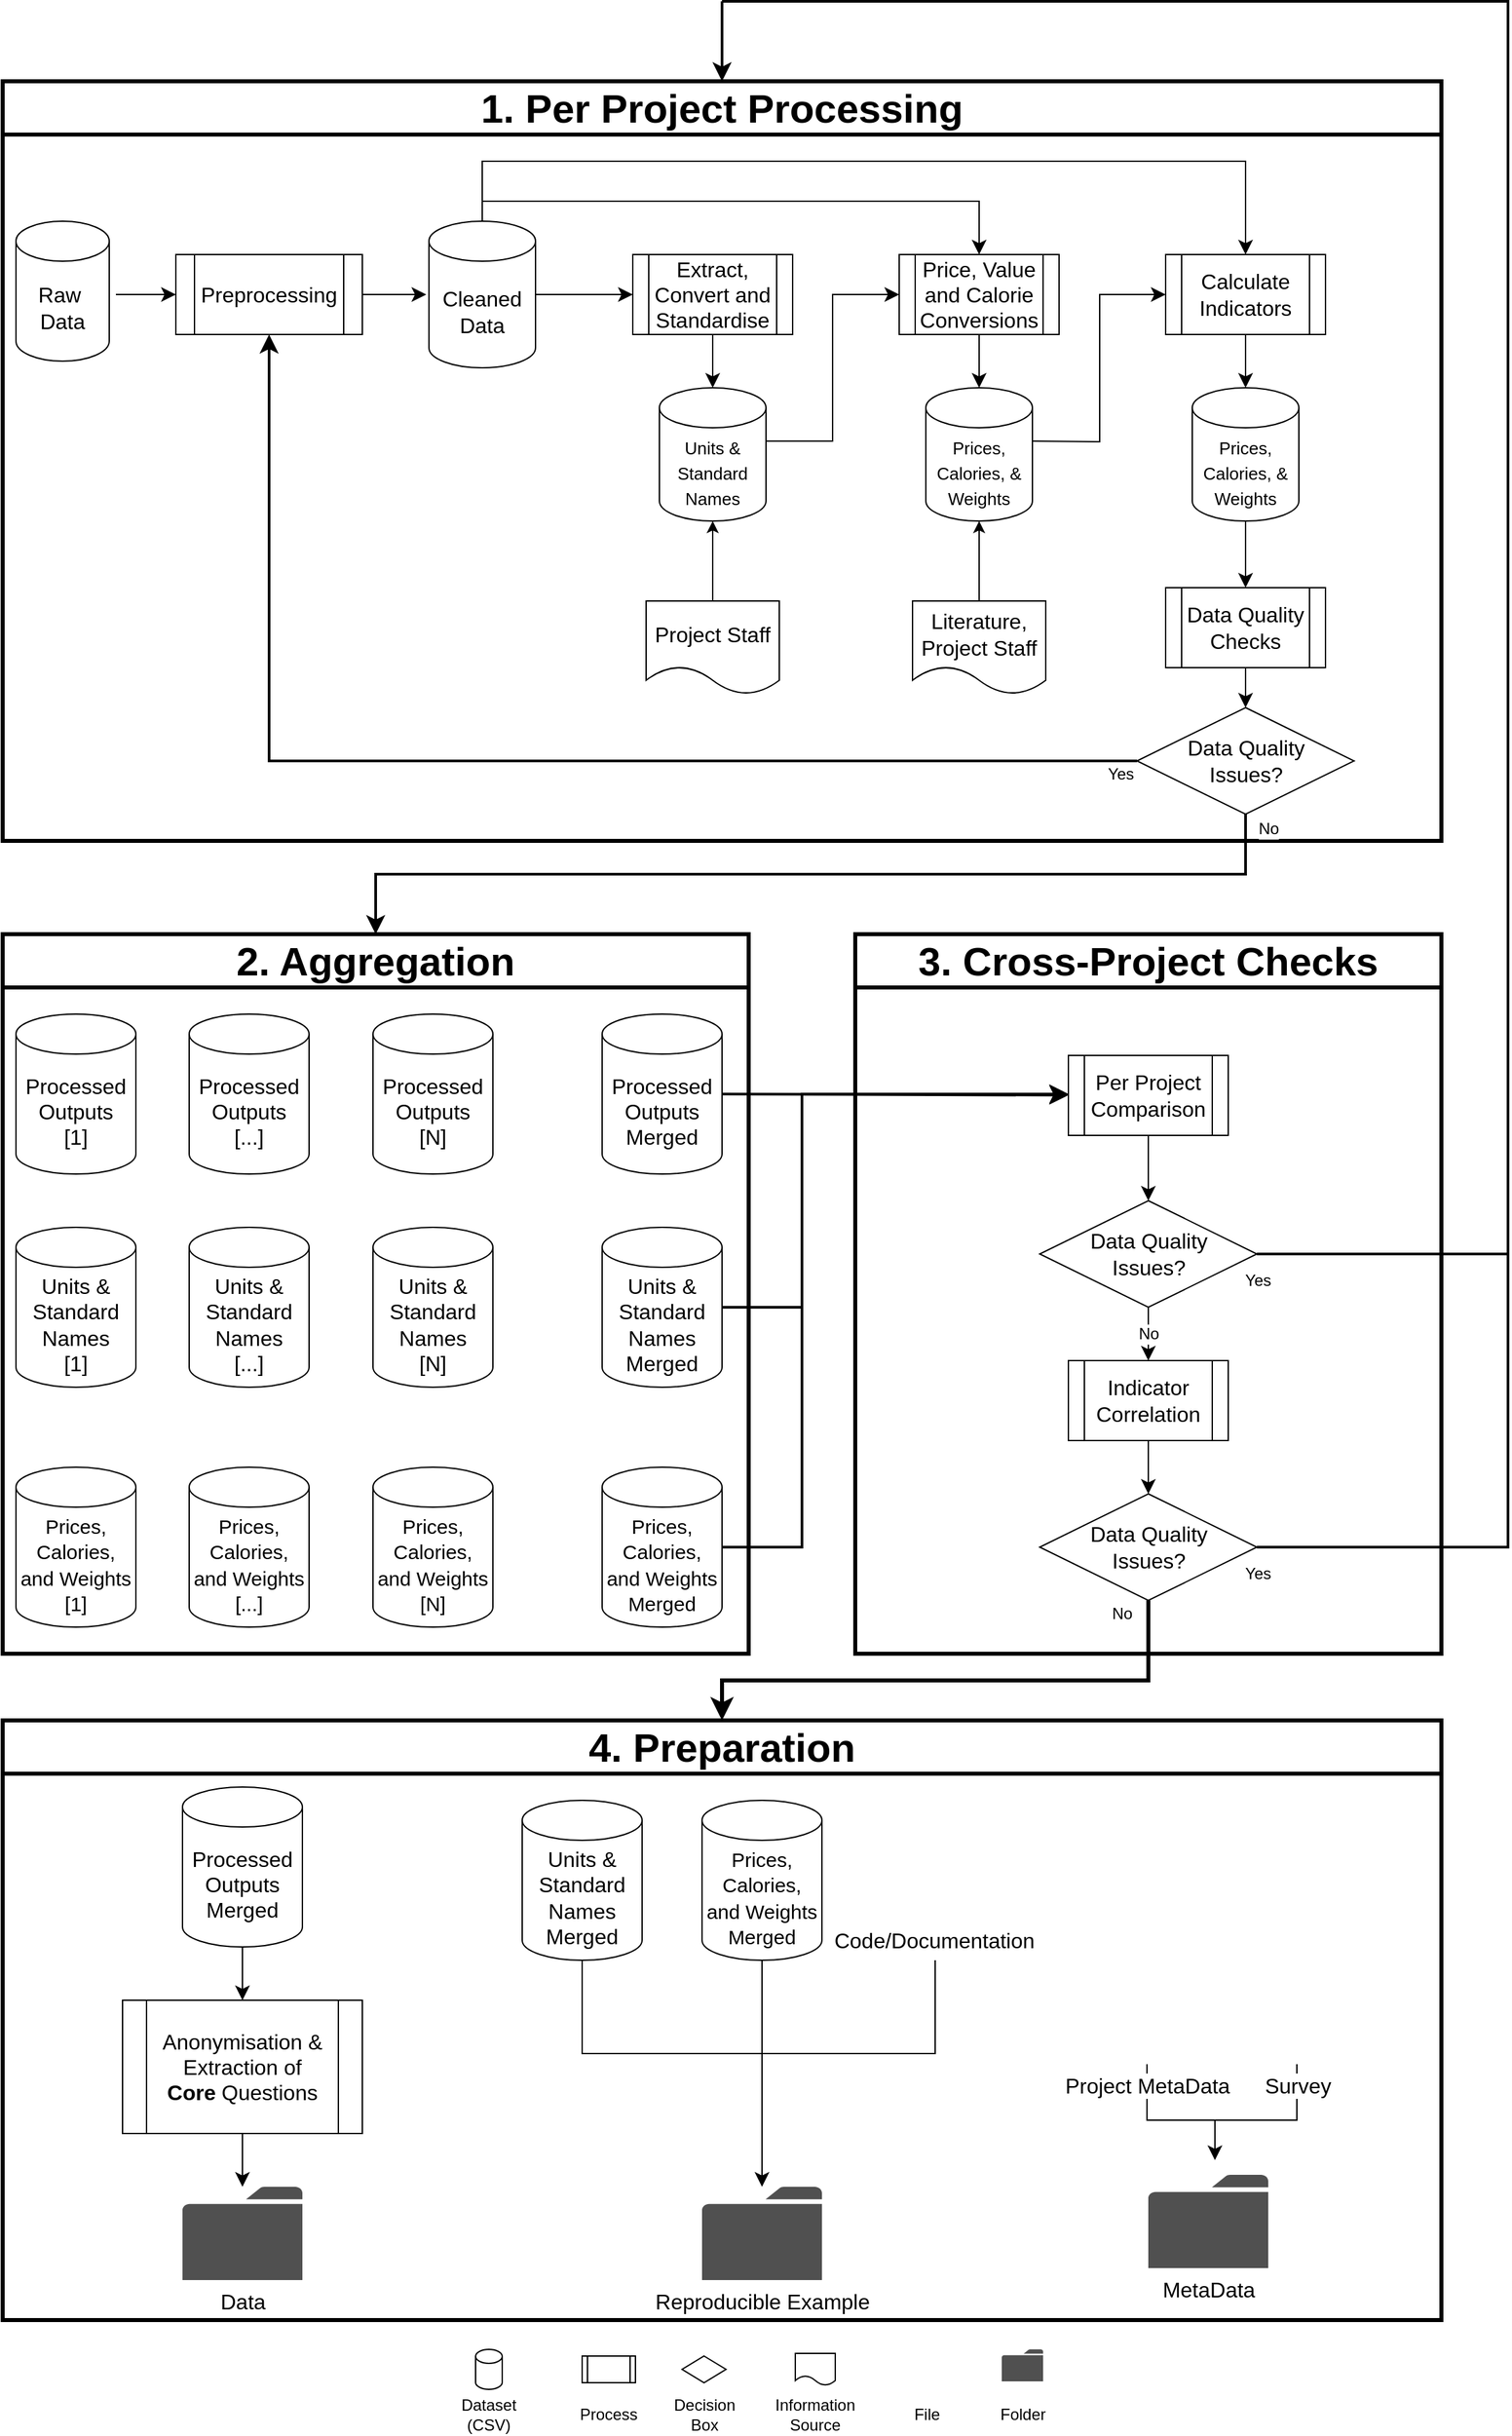 <mxfile version="21.2.3" type="device">
  <diagram name="Page-1" id="xN-7hxYkHdUEGvbnCWJm">
    <mxGraphModel dx="4631" dy="1851" grid="1" gridSize="10" guides="1" tooltips="1" connect="1" arrows="1" fold="1" page="1" pageScale="1" pageWidth="850" pageHeight="1100" math="0" shadow="0">
      <root>
        <mxCell id="0" />
        <mxCell id="1" parent="0" />
        <mxCell id="9NJ8P26r9IEsEHI9Ev-e-5" value="&lt;font style=&quot;font-size: 30px;&quot;&gt;1. Per Project Processing&lt;/font&gt;" style="swimlane;whiteSpace=wrap;html=1;startSize=40;strokeWidth=3;" parent="1" vertex="1">
          <mxGeometry x="-1080" y="80" width="1080" height="570" as="geometry" />
        </mxCell>
        <mxCell id="ZmOTdv6FHXBH2EviwDts-11" style="edgeStyle=none;curved=1;rounded=0;orthogonalLoop=1;jettySize=auto;html=1;exitX=1;exitY=0.5;exitDx=0;exitDy=0;entryX=0;entryY=0.5;entryDx=0;entryDy=0;fontSize=12;startSize=8;endSize=8;" parent="9NJ8P26r9IEsEHI9Ev-e-5" target="ZmOTdv6FHXBH2EviwDts-5" edge="1">
          <mxGeometry relative="1" as="geometry">
            <mxPoint x="393" y="160" as="sourcePoint" />
          </mxGeometry>
        </mxCell>
        <mxCell id="ZmOTdv6FHXBH2EviwDts-17" style="edgeStyle=orthogonalEdgeStyle;rounded=0;orthogonalLoop=1;jettySize=auto;html=1;exitX=0.5;exitY=0;exitDx=0;exitDy=0;entryX=0.5;entryY=0;entryDx=0;entryDy=0;fontSize=12;startSize=8;endSize=8;" parent="9NJ8P26r9IEsEHI9Ev-e-5" target="ZmOTdv6FHXBH2EviwDts-7" edge="1">
          <mxGeometry relative="1" as="geometry">
            <mxPoint x="355.5" y="120" as="sourcePoint" />
            <Array as="points">
              <mxPoint x="360" y="120" />
              <mxPoint x="360" y="90" />
              <mxPoint x="733" y="90" />
            </Array>
          </mxGeometry>
        </mxCell>
        <mxCell id="ZmOTdv6FHXBH2EviwDts-18" style="edgeStyle=orthogonalEdgeStyle;rounded=0;orthogonalLoop=1;jettySize=auto;html=1;exitX=0.5;exitY=0;exitDx=0;exitDy=0;entryX=0.5;entryY=0;entryDx=0;entryDy=0;fontSize=12;startSize=8;endSize=8;" parent="9NJ8P26r9IEsEHI9Ev-e-5" target="ZmOTdv6FHXBH2EviwDts-9" edge="1">
          <mxGeometry relative="1" as="geometry">
            <mxPoint x="355.5" y="120" as="sourcePoint" />
            <Array as="points">
              <mxPoint x="360" y="120" />
              <mxPoint x="360" y="60" />
              <mxPoint x="933" y="60" />
            </Array>
          </mxGeometry>
        </mxCell>
        <mxCell id="ZmOTdv6FHXBH2EviwDts-12" style="edgeStyle=none;curved=1;rounded=0;orthogonalLoop=1;jettySize=auto;html=1;exitX=0.5;exitY=1;exitDx=0;exitDy=0;entryX=0.5;entryY=0;entryDx=0;entryDy=0;fontSize=12;startSize=8;endSize=8;" parent="9NJ8P26r9IEsEHI9Ev-e-5" source="ZmOTdv6FHXBH2EviwDts-5" edge="1">
          <mxGeometry relative="1" as="geometry">
            <mxPoint x="533" y="230" as="targetPoint" />
          </mxGeometry>
        </mxCell>
        <mxCell id="ZmOTdv6FHXBH2EviwDts-5" value="Extract,&lt;br&gt;Convert and Standardise" style="shape=process;whiteSpace=wrap;html=1;backgroundOutline=1;fontSize=16;" parent="9NJ8P26r9IEsEHI9Ev-e-5" vertex="1">
          <mxGeometry x="473" y="130" width="120" height="60" as="geometry" />
        </mxCell>
        <mxCell id="ZmOTdv6FHXBH2EviwDts-13" style="edgeStyle=elbowEdgeStyle;rounded=0;orthogonalLoop=1;jettySize=auto;html=1;exitX=1;exitY=0.5;exitDx=0;exitDy=0;entryX=0;entryY=0.5;entryDx=0;entryDy=0;fontSize=12;startSize=8;endSize=8;" parent="9NJ8P26r9IEsEHI9Ev-e-5" target="ZmOTdv6FHXBH2EviwDts-7" edge="1">
          <mxGeometry relative="1" as="geometry">
            <mxPoint x="573" y="270" as="sourcePoint" />
          </mxGeometry>
        </mxCell>
        <mxCell id="ZmOTdv6FHXBH2EviwDts-14" style="edgeStyle=none;curved=1;rounded=0;orthogonalLoop=1;jettySize=auto;html=1;exitX=0.5;exitY=1;exitDx=0;exitDy=0;entryX=0.5;entryY=0;entryDx=0;entryDy=0;fontSize=12;startSize=8;endSize=8;" parent="9NJ8P26r9IEsEHI9Ev-e-5" source="ZmOTdv6FHXBH2EviwDts-7" edge="1">
          <mxGeometry relative="1" as="geometry">
            <mxPoint x="733" y="230" as="targetPoint" />
          </mxGeometry>
        </mxCell>
        <mxCell id="ZmOTdv6FHXBH2EviwDts-7" value="Price, Value and Calorie Conversions" style="shape=process;whiteSpace=wrap;html=1;backgroundOutline=1;fontSize=16;" parent="9NJ8P26r9IEsEHI9Ev-e-5" vertex="1">
          <mxGeometry x="673" y="130" width="120" height="60" as="geometry" />
        </mxCell>
        <mxCell id="ZmOTdv6FHXBH2EviwDts-15" style="edgeStyle=orthogonalEdgeStyle;rounded=0;orthogonalLoop=1;jettySize=auto;html=1;exitX=1;exitY=0.5;exitDx=0;exitDy=0;entryX=0;entryY=0.5;entryDx=0;entryDy=0;fontSize=12;startSize=8;endSize=8;" parent="9NJ8P26r9IEsEHI9Ev-e-5" target="ZmOTdv6FHXBH2EviwDts-9" edge="1">
          <mxGeometry relative="1" as="geometry">
            <mxPoint x="773" y="270" as="sourcePoint" />
          </mxGeometry>
        </mxCell>
        <mxCell id="ZmOTdv6FHXBH2EviwDts-16" style="edgeStyle=none;curved=1;rounded=0;orthogonalLoop=1;jettySize=auto;html=1;exitX=0.5;exitY=1;exitDx=0;exitDy=0;entryX=0.5;entryY=0;entryDx=0;entryDy=0;fontSize=12;startSize=8;endSize=8;" parent="9NJ8P26r9IEsEHI9Ev-e-5" source="ZmOTdv6FHXBH2EviwDts-9" edge="1">
          <mxGeometry relative="1" as="geometry">
            <mxPoint x="933" y="230" as="targetPoint" />
          </mxGeometry>
        </mxCell>
        <mxCell id="ZmOTdv6FHXBH2EviwDts-9" value="Calculate Indicators" style="shape=process;whiteSpace=wrap;html=1;backgroundOutline=1;fontSize=16;" parent="9NJ8P26r9IEsEHI9Ev-e-5" vertex="1">
          <mxGeometry x="873" y="130" width="120" height="60" as="geometry" />
        </mxCell>
        <mxCell id="ZmOTdv6FHXBH2EviwDts-106" style="edgeStyle=none;curved=1;rounded=0;orthogonalLoop=1;jettySize=auto;html=1;exitX=0.5;exitY=1;exitDx=0;exitDy=0;entryX=0.5;entryY=0;entryDx=0;entryDy=0;fontSize=12;startSize=8;endSize=8;" parent="9NJ8P26r9IEsEHI9Ev-e-5" target="ZmOTdv6FHXBH2EviwDts-103" edge="1">
          <mxGeometry relative="1" as="geometry">
            <mxPoint x="933" y="310" as="sourcePoint" />
          </mxGeometry>
        </mxCell>
        <mxCell id="ZmOTdv6FHXBH2EviwDts-22" style="edgeStyle=none;curved=1;rounded=0;orthogonalLoop=1;jettySize=auto;html=1;exitX=1;exitY=0.5;exitDx=0;exitDy=0;entryX=0;entryY=0.5;entryDx=0;entryDy=0;fontSize=12;startSize=8;endSize=8;" parent="9NJ8P26r9IEsEHI9Ev-e-5" source="ZmOTdv6FHXBH2EviwDts-20" edge="1">
          <mxGeometry relative="1" as="geometry">
            <mxPoint x="318" y="160" as="targetPoint" />
          </mxGeometry>
        </mxCell>
        <mxCell id="ZmOTdv6FHXBH2EviwDts-20" value="Preprocessing" style="shape=process;whiteSpace=wrap;html=1;backgroundOutline=1;fontSize=16;" parent="9NJ8P26r9IEsEHI9Ev-e-5" vertex="1">
          <mxGeometry x="130" y="130" width="140" height="60" as="geometry" />
        </mxCell>
        <mxCell id="ZmOTdv6FHXBH2EviwDts-21" style="edgeStyle=none;curved=1;rounded=0;orthogonalLoop=1;jettySize=auto;html=1;exitX=1;exitY=0.5;exitDx=0;exitDy=0;entryX=0;entryY=0.5;entryDx=0;entryDy=0;fontSize=12;startSize=8;endSize=8;" parent="9NJ8P26r9IEsEHI9Ev-e-5" target="ZmOTdv6FHXBH2EviwDts-20" edge="1">
          <mxGeometry relative="1" as="geometry">
            <mxPoint x="85" y="160" as="sourcePoint" />
          </mxGeometry>
        </mxCell>
        <mxCell id="ZmOTdv6FHXBH2EviwDts-107" style="edgeStyle=none;curved=1;rounded=0;orthogonalLoop=1;jettySize=auto;html=1;exitX=0.5;exitY=1;exitDx=0;exitDy=0;entryX=0.5;entryY=0;entryDx=0;entryDy=0;fontSize=12;startSize=8;endSize=8;" parent="9NJ8P26r9IEsEHI9Ev-e-5" source="ZmOTdv6FHXBH2EviwDts-103" target="ZmOTdv6FHXBH2EviwDts-104" edge="1">
          <mxGeometry relative="1" as="geometry" />
        </mxCell>
        <mxCell id="ZmOTdv6FHXBH2EviwDts-103" value="Data Quality&lt;br&gt;Checks" style="shape=process;whiteSpace=wrap;html=1;backgroundOutline=1;fontSize=16;" parent="9NJ8P26r9IEsEHI9Ev-e-5" vertex="1">
          <mxGeometry x="873" y="380" width="120" height="60" as="geometry" />
        </mxCell>
        <mxCell id="ZmOTdv6FHXBH2EviwDts-105" value="Yes" style="edgeStyle=elbowEdgeStyle;rounded=0;orthogonalLoop=1;jettySize=auto;html=1;entryX=0.5;entryY=1;entryDx=0;entryDy=0;fontSize=12;startSize=8;endSize=8;strokeWidth=2;" parent="9NJ8P26r9IEsEHI9Ev-e-5" source="ZmOTdv6FHXBH2EviwDts-104" target="ZmOTdv6FHXBH2EviwDts-20" edge="1">
          <mxGeometry x="-0.976" y="10" relative="1" as="geometry">
            <Array as="points">
              <mxPoint x="200" y="430" />
            </Array>
            <mxPoint x="-1" as="offset" />
          </mxGeometry>
        </mxCell>
        <mxCell id="ZmOTdv6FHXBH2EviwDts-104" value="Data Quality&lt;br&gt;Issues?" style="rhombus;whiteSpace=wrap;html=1;fontSize=16;" parent="9NJ8P26r9IEsEHI9Ev-e-5" vertex="1">
          <mxGeometry x="851.5" y="470" width="163" height="80" as="geometry" />
        </mxCell>
        <mxCell id="ZmOTdv6FHXBH2EviwDts-109" value="Raw&amp;nbsp;&lt;br&gt;Data" style="shape=cylinder3;whiteSpace=wrap;html=1;boundedLbl=1;backgroundOutline=1;size=15;fontSize=16;" parent="9NJ8P26r9IEsEHI9Ev-e-5" vertex="1">
          <mxGeometry x="10" y="105" width="70" height="105" as="geometry" />
        </mxCell>
        <mxCell id="ZmOTdv6FHXBH2EviwDts-110" value="&lt;span style=&quot;&quot;&gt;Cleaned &lt;br&gt;Data&lt;/span&gt;" style="shape=cylinder3;whiteSpace=wrap;html=1;boundedLbl=1;backgroundOutline=1;size=15;fontSize=16;" parent="9NJ8P26r9IEsEHI9Ev-e-5" vertex="1">
          <mxGeometry x="320" y="105" width="80" height="110" as="geometry" />
        </mxCell>
        <mxCell id="ZmOTdv6FHXBH2EviwDts-111" value="&lt;span style=&quot;font-size: 13px;&quot;&gt;Units &amp;amp; Standard Names&lt;/span&gt;" style="shape=cylinder3;whiteSpace=wrap;html=1;boundedLbl=1;backgroundOutline=1;size=15;fontSize=16;" parent="9NJ8P26r9IEsEHI9Ev-e-5" vertex="1">
          <mxGeometry x="493" y="230" width="80" height="100" as="geometry" />
        </mxCell>
        <mxCell id="ZmOTdv6FHXBH2EviwDts-112" value="&lt;span style=&quot;font-size: 13px;&quot;&gt;Prices, Calories, &amp;amp; Weights&lt;/span&gt;" style="shape=cylinder3;whiteSpace=wrap;html=1;boundedLbl=1;backgroundOutline=1;size=15;fontSize=16;" parent="9NJ8P26r9IEsEHI9Ev-e-5" vertex="1">
          <mxGeometry x="693" y="230" width="80" height="100" as="geometry" />
        </mxCell>
        <mxCell id="ZmOTdv6FHXBH2EviwDts-129" value="&lt;span style=&quot;font-size: 13px;&quot;&gt;Prices, Calories, &amp;amp; Weights&lt;/span&gt;" style="shape=cylinder3;whiteSpace=wrap;html=1;boundedLbl=1;backgroundOutline=1;size=15;fontSize=16;" parent="9NJ8P26r9IEsEHI9Ev-e-5" vertex="1">
          <mxGeometry x="893" y="230" width="80" height="100" as="geometry" />
        </mxCell>
        <mxCell id="ZmOTdv6FHXBH2EviwDts-228" style="edgeStyle=orthogonalEdgeStyle;rounded=0;orthogonalLoop=1;jettySize=auto;html=1;exitX=0.5;exitY=0;exitDx=0;exitDy=0;entryX=0.5;entryY=1;entryDx=0;entryDy=0;entryPerimeter=0;" parent="9NJ8P26r9IEsEHI9Ev-e-5" source="ZmOTdv6FHXBH2EviwDts-226" target="ZmOTdv6FHXBH2EviwDts-111" edge="1">
          <mxGeometry relative="1" as="geometry" />
        </mxCell>
        <mxCell id="ZmOTdv6FHXBH2EviwDts-226" value="&lt;font style=&quot;font-size: 16px;&quot;&gt;Project Staff&lt;/font&gt;" style="shape=document;whiteSpace=wrap;html=1;boundedLbl=1;dashed=0;flipH=1;" parent="9NJ8P26r9IEsEHI9Ev-e-5" vertex="1">
          <mxGeometry x="483" y="390" width="100" height="70" as="geometry" />
        </mxCell>
        <mxCell id="ZmOTdv6FHXBH2EviwDts-229" style="edgeStyle=orthogonalEdgeStyle;rounded=0;orthogonalLoop=1;jettySize=auto;html=1;exitX=0.5;exitY=0;exitDx=0;exitDy=0;entryX=0.5;entryY=1;entryDx=0;entryDy=0;entryPerimeter=0;" parent="9NJ8P26r9IEsEHI9Ev-e-5" source="ZmOTdv6FHXBH2EviwDts-227" target="ZmOTdv6FHXBH2EviwDts-112" edge="1">
          <mxGeometry relative="1" as="geometry" />
        </mxCell>
        <mxCell id="ZmOTdv6FHXBH2EviwDts-227" value="&lt;font style=&quot;font-size: 16px;&quot;&gt;Literature,&lt;br&gt;Project Staff&lt;br&gt;&lt;/font&gt;" style="shape=document;whiteSpace=wrap;html=1;boundedLbl=1;dashed=0;flipH=1;" parent="9NJ8P26r9IEsEHI9Ev-e-5" vertex="1">
          <mxGeometry x="683" y="390" width="100" height="70" as="geometry" />
        </mxCell>
        <mxCell id="ZmOTdv6FHXBH2EviwDts-78" value="&lt;font style=&quot;font-size: 30px;&quot;&gt;2. Aggregation&lt;/font&gt;" style="swimlane;whiteSpace=wrap;html=1;startSize=40;strokeWidth=3;" parent="1" vertex="1">
          <mxGeometry x="-1080" y="720" width="560" height="540" as="geometry" />
        </mxCell>
        <mxCell id="ZmOTdv6FHXBH2EviwDts-108" value="Processed Outputs&lt;br&gt;[1]" style="shape=cylinder3;whiteSpace=wrap;html=1;boundedLbl=1;backgroundOutline=1;size=15;fontSize=16;" parent="ZmOTdv6FHXBH2EviwDts-78" vertex="1">
          <mxGeometry x="10" y="60" width="90" height="120" as="geometry" />
        </mxCell>
        <mxCell id="ZmOTdv6FHXBH2EviwDts-117" value="" style="shape=image;html=1;verticalAlign=top;verticalLabelPosition=bottom;labelBackgroundColor=#ffffff;imageAspect=0;aspect=fixed;image=https://cdn3.iconfinder.com/data/icons/user-interface-169/32/plus-128.png;fontSize=16;" parent="ZmOTdv6FHXBH2EviwDts-78" vertex="1">
          <mxGeometry x="102" y="101" width="38" height="38" as="geometry" />
        </mxCell>
        <mxCell id="ZmOTdv6FHXBH2EviwDts-118" value="" style="shape=image;html=1;verticalAlign=top;verticalLabelPosition=bottom;labelBackgroundColor=#ffffff;imageAspect=0;aspect=fixed;image=https://cdn3.iconfinder.com/data/icons/user-interface-169/32/plus-128.png;fontSize=16;" parent="ZmOTdv6FHXBH2EviwDts-78" vertex="1">
          <mxGeometry x="240" y="101" width="38" height="38" as="geometry" />
        </mxCell>
        <mxCell id="ZmOTdv6FHXBH2EviwDts-132" value="Processed Outputs&lt;br&gt;[...]" style="shape=cylinder3;whiteSpace=wrap;html=1;boundedLbl=1;backgroundOutline=1;size=15;fontSize=16;" parent="ZmOTdv6FHXBH2EviwDts-78" vertex="1">
          <mxGeometry x="140" y="60" width="90" height="120" as="geometry" />
        </mxCell>
        <mxCell id="ZmOTdv6FHXBH2EviwDts-133" value="Processed Outputs&lt;br&gt;[N]" style="shape=cylinder3;whiteSpace=wrap;html=1;boundedLbl=1;backgroundOutline=1;size=15;fontSize=16;" parent="ZmOTdv6FHXBH2EviwDts-78" vertex="1">
          <mxGeometry x="278" y="60" width="90" height="120" as="geometry" />
        </mxCell>
        <mxCell id="ZmOTdv6FHXBH2EviwDts-140" value="" style="shape=image;html=1;verticalAlign=top;verticalLabelPosition=bottom;labelBackgroundColor=#ffffff;imageAspect=0;aspect=fixed;image=https://cdn0.iconfinder.com/data/icons/geosm-e-commerce/48/equals-128.png;fontSize=16;" parent="ZmOTdv6FHXBH2EviwDts-78" vertex="1">
          <mxGeometry x="390" y="101" width="40" height="40" as="geometry" />
        </mxCell>
        <mxCell id="ZmOTdv6FHXBH2EviwDts-141" value="Processed Outputs&lt;br&gt;Merged" style="shape=cylinder3;whiteSpace=wrap;html=1;boundedLbl=1;backgroundOutline=1;size=15;fontSize=16;" parent="ZmOTdv6FHXBH2EviwDts-78" vertex="1">
          <mxGeometry x="450" y="60" width="90" height="120" as="geometry" />
        </mxCell>
        <mxCell id="ZmOTdv6FHXBH2EviwDts-142" value="Units &amp;amp; Standard Names&lt;br&gt;[1]" style="shape=cylinder3;whiteSpace=wrap;html=1;boundedLbl=1;backgroundOutline=1;size=15;fontSize=16;" parent="ZmOTdv6FHXBH2EviwDts-78" vertex="1">
          <mxGeometry x="10" y="220" width="90" height="120" as="geometry" />
        </mxCell>
        <mxCell id="ZmOTdv6FHXBH2EviwDts-143" value="" style="shape=image;html=1;verticalAlign=top;verticalLabelPosition=bottom;labelBackgroundColor=#ffffff;imageAspect=0;aspect=fixed;image=https://cdn3.iconfinder.com/data/icons/user-interface-169/32/plus-128.png;fontSize=16;" parent="ZmOTdv6FHXBH2EviwDts-78" vertex="1">
          <mxGeometry x="102" y="261" width="38" height="38" as="geometry" />
        </mxCell>
        <mxCell id="ZmOTdv6FHXBH2EviwDts-144" value="" style="shape=image;html=1;verticalAlign=top;verticalLabelPosition=bottom;labelBackgroundColor=#ffffff;imageAspect=0;aspect=fixed;image=https://cdn3.iconfinder.com/data/icons/user-interface-169/32/plus-128.png;fontSize=16;" parent="ZmOTdv6FHXBH2EviwDts-78" vertex="1">
          <mxGeometry x="240" y="261" width="38" height="38" as="geometry" />
        </mxCell>
        <mxCell id="ZmOTdv6FHXBH2EviwDts-145" value="Units &amp;amp; Standard Names&lt;br style=&quot;border-color: var(--border-color);&quot;&gt;[...]" style="shape=cylinder3;whiteSpace=wrap;html=1;boundedLbl=1;backgroundOutline=1;size=15;fontSize=16;" parent="ZmOTdv6FHXBH2EviwDts-78" vertex="1">
          <mxGeometry x="140" y="220" width="90" height="120" as="geometry" />
        </mxCell>
        <mxCell id="ZmOTdv6FHXBH2EviwDts-146" value="Units &amp;amp; Standard Names&lt;br style=&quot;border-color: var(--border-color);&quot;&gt;[N]" style="shape=cylinder3;whiteSpace=wrap;html=1;boundedLbl=1;backgroundOutline=1;size=15;fontSize=16;" parent="ZmOTdv6FHXBH2EviwDts-78" vertex="1">
          <mxGeometry x="278" y="220" width="90" height="120" as="geometry" />
        </mxCell>
        <mxCell id="ZmOTdv6FHXBH2EviwDts-147" value="" style="shape=image;html=1;verticalAlign=top;verticalLabelPosition=bottom;labelBackgroundColor=#ffffff;imageAspect=0;aspect=fixed;image=https://cdn0.iconfinder.com/data/icons/geosm-e-commerce/48/equals-128.png;fontSize=16;" parent="ZmOTdv6FHXBH2EviwDts-78" vertex="1">
          <mxGeometry x="390" y="261" width="40" height="40" as="geometry" />
        </mxCell>
        <mxCell id="ZmOTdv6FHXBH2EviwDts-159" style="edgeStyle=elbowEdgeStyle;rounded=0;orthogonalLoop=1;jettySize=auto;html=1;exitX=1;exitY=0.5;exitDx=0;exitDy=0;exitPerimeter=0;fontSize=12;startSize=8;endSize=8;strokeWidth=2;" parent="ZmOTdv6FHXBH2EviwDts-78" source="ZmOTdv6FHXBH2EviwDts-148" edge="1">
          <mxGeometry relative="1" as="geometry">
            <mxPoint x="800" y="120" as="targetPoint" />
            <Array as="points">
              <mxPoint x="600" y="170" />
            </Array>
          </mxGeometry>
        </mxCell>
        <mxCell id="ZmOTdv6FHXBH2EviwDts-148" value="Units &amp;amp; Standard Names&lt;br&gt;Merged" style="shape=cylinder3;whiteSpace=wrap;html=1;boundedLbl=1;backgroundOutline=1;size=15;fontSize=16;" parent="ZmOTdv6FHXBH2EviwDts-78" vertex="1">
          <mxGeometry x="450" y="220" width="90" height="120" as="geometry" />
        </mxCell>
        <mxCell id="ZmOTdv6FHXBH2EviwDts-149" value="&lt;font style=&quot;font-size: 15px;&quot;&gt;Prices, Calories, and Weights&lt;br&gt;[1]&lt;/font&gt;" style="shape=cylinder3;whiteSpace=wrap;html=1;boundedLbl=1;backgroundOutline=1;size=15;fontSize=16;" parent="ZmOTdv6FHXBH2EviwDts-78" vertex="1">
          <mxGeometry x="10" y="400" width="90" height="120" as="geometry" />
        </mxCell>
        <mxCell id="ZmOTdv6FHXBH2EviwDts-150" value="" style="shape=image;html=1;verticalAlign=top;verticalLabelPosition=bottom;labelBackgroundColor=#ffffff;imageAspect=0;aspect=fixed;image=https://cdn3.iconfinder.com/data/icons/user-interface-169/32/plus-128.png;fontSize=16;" parent="ZmOTdv6FHXBH2EviwDts-78" vertex="1">
          <mxGeometry x="102" y="441" width="38" height="38" as="geometry" />
        </mxCell>
        <mxCell id="ZmOTdv6FHXBH2EviwDts-151" value="" style="shape=image;html=1;verticalAlign=top;verticalLabelPosition=bottom;labelBackgroundColor=#ffffff;imageAspect=0;aspect=fixed;image=https://cdn3.iconfinder.com/data/icons/user-interface-169/32/plus-128.png;fontSize=16;" parent="ZmOTdv6FHXBH2EviwDts-78" vertex="1">
          <mxGeometry x="240" y="441" width="38" height="38" as="geometry" />
        </mxCell>
        <mxCell id="ZmOTdv6FHXBH2EviwDts-152" value="&lt;font style=&quot;font-size: 15px;&quot;&gt;Prices, Calories, and Weights&lt;br style=&quot;border-color: var(--border-color);&quot;&gt;[...]&lt;/font&gt;" style="shape=cylinder3;whiteSpace=wrap;html=1;boundedLbl=1;backgroundOutline=1;size=15;fontSize=16;" parent="ZmOTdv6FHXBH2EviwDts-78" vertex="1">
          <mxGeometry x="140" y="400" width="90" height="120" as="geometry" />
        </mxCell>
        <mxCell id="ZmOTdv6FHXBH2EviwDts-153" value="&lt;font style=&quot;font-size: 15px;&quot;&gt;Prices, Calories, and Weights&lt;br style=&quot;border-color: var(--border-color);&quot;&gt;[N]&lt;/font&gt;" style="shape=cylinder3;whiteSpace=wrap;html=1;boundedLbl=1;backgroundOutline=1;size=15;fontSize=16;" parent="ZmOTdv6FHXBH2EviwDts-78" vertex="1">
          <mxGeometry x="278" y="400" width="90" height="120" as="geometry" />
        </mxCell>
        <mxCell id="ZmOTdv6FHXBH2EviwDts-154" value="" style="shape=image;html=1;verticalAlign=top;verticalLabelPosition=bottom;labelBackgroundColor=#ffffff;imageAspect=0;aspect=fixed;image=https://cdn0.iconfinder.com/data/icons/geosm-e-commerce/48/equals-128.png;fontSize=16;" parent="ZmOTdv6FHXBH2EviwDts-78" vertex="1">
          <mxGeometry x="390" y="441" width="40" height="40" as="geometry" />
        </mxCell>
        <mxCell id="ZmOTdv6FHXBH2EviwDts-160" style="edgeStyle=elbowEdgeStyle;rounded=0;orthogonalLoop=1;jettySize=auto;html=1;exitX=1;exitY=0.5;exitDx=0;exitDy=0;exitPerimeter=0;fontSize=12;startSize=8;endSize=8;strokeWidth=2;" parent="ZmOTdv6FHXBH2EviwDts-78" source="ZmOTdv6FHXBH2EviwDts-155" edge="1">
          <mxGeometry relative="1" as="geometry">
            <mxPoint x="800" y="120" as="targetPoint" />
            <Array as="points">
              <mxPoint x="600" y="200" />
            </Array>
          </mxGeometry>
        </mxCell>
        <mxCell id="ZmOTdv6FHXBH2EviwDts-155" value="&lt;font style=&quot;font-size: 15px;&quot;&gt;Prices, Calories, and Weights&lt;br style=&quot;border-color: var(--border-color);&quot;&gt;Merged&lt;br&gt;&lt;/font&gt;" style="shape=cylinder3;whiteSpace=wrap;html=1;boundedLbl=1;backgroundOutline=1;size=15;fontSize=16;" parent="ZmOTdv6FHXBH2EviwDts-78" vertex="1">
          <mxGeometry x="450" y="400" width="90" height="120" as="geometry" />
        </mxCell>
        <mxCell id="ZmOTdv6FHXBH2EviwDts-116" value="No" style="edgeStyle=elbowEdgeStyle;rounded=0;orthogonalLoop=1;jettySize=auto;html=1;exitX=0.5;exitY=1;exitDx=0;exitDy=0;entryX=0.5;entryY=0;entryDx=0;entryDy=0;fontSize=12;startSize=8;endSize=8;elbow=vertical;strokeWidth=2;" parent="1" source="ZmOTdv6FHXBH2EviwDts-104" target="ZmOTdv6FHXBH2EviwDts-78" edge="1">
          <mxGeometry x="-0.972" y="17" relative="1" as="geometry">
            <mxPoint as="offset" />
          </mxGeometry>
        </mxCell>
        <mxCell id="ZmOTdv6FHXBH2EviwDts-134" value="&lt;font style=&quot;font-size: 30px;&quot;&gt;3. Cross-Project Checks&lt;/font&gt;" style="swimlane;whiteSpace=wrap;html=1;startSize=40;strokeWidth=3;" parent="1" vertex="1">
          <mxGeometry x="-440" y="720" width="440" height="540" as="geometry" />
        </mxCell>
        <mxCell id="ZmOTdv6FHXBH2EviwDts-168" style="edgeStyle=none;curved=1;rounded=0;orthogonalLoop=1;jettySize=auto;html=1;exitX=0.5;exitY=1;exitDx=0;exitDy=0;entryX=0.5;entryY=0;entryDx=0;entryDy=0;fontSize=12;startSize=8;endSize=8;" parent="ZmOTdv6FHXBH2EviwDts-134" source="ZmOTdv6FHXBH2EviwDts-157" target="ZmOTdv6FHXBH2EviwDts-161" edge="1">
          <mxGeometry relative="1" as="geometry" />
        </mxCell>
        <mxCell id="ZmOTdv6FHXBH2EviwDts-157" value="Per Project Comparison" style="shape=process;whiteSpace=wrap;html=1;backgroundOutline=1;fontSize=16;" parent="ZmOTdv6FHXBH2EviwDts-134" vertex="1">
          <mxGeometry x="160" y="91" width="120" height="60" as="geometry" />
        </mxCell>
        <mxCell id="ZmOTdv6FHXBH2EviwDts-171" value="No" style="edgeStyle=none;curved=1;rounded=0;orthogonalLoop=1;jettySize=auto;html=1;exitX=0.5;exitY=1;exitDx=0;exitDy=0;entryX=0.5;entryY=0;entryDx=0;entryDy=0;fontSize=12;startSize=8;endSize=8;" parent="ZmOTdv6FHXBH2EviwDts-134" source="ZmOTdv6FHXBH2EviwDts-161" target="ZmOTdv6FHXBH2EviwDts-169" edge="1">
          <mxGeometry relative="1" as="geometry" />
        </mxCell>
        <mxCell id="ZmOTdv6FHXBH2EviwDts-161" value="Data Quality&lt;br&gt;Issues?" style="rhombus;whiteSpace=wrap;html=1;fontSize=16;" parent="ZmOTdv6FHXBH2EviwDts-134" vertex="1">
          <mxGeometry x="138.5" y="200" width="163" height="80" as="geometry" />
        </mxCell>
        <mxCell id="ZmOTdv6FHXBH2EviwDts-172" style="edgeStyle=none;curved=1;rounded=0;orthogonalLoop=1;jettySize=auto;html=1;exitX=0.5;exitY=1;exitDx=0;exitDy=0;entryX=0.5;entryY=0;entryDx=0;entryDy=0;fontSize=12;startSize=8;endSize=8;" parent="ZmOTdv6FHXBH2EviwDts-134" source="ZmOTdv6FHXBH2EviwDts-169" target="ZmOTdv6FHXBH2EviwDts-170" edge="1">
          <mxGeometry relative="1" as="geometry" />
        </mxCell>
        <mxCell id="ZmOTdv6FHXBH2EviwDts-169" value="Indicator Correlation" style="shape=process;whiteSpace=wrap;html=1;backgroundOutline=1;fontSize=16;" parent="ZmOTdv6FHXBH2EviwDts-134" vertex="1">
          <mxGeometry x="160" y="320" width="120" height="60" as="geometry" />
        </mxCell>
        <mxCell id="ZmOTdv6FHXBH2EviwDts-170" value="Data Quality&lt;br&gt;Issues?" style="rhombus;whiteSpace=wrap;html=1;fontSize=16;" parent="ZmOTdv6FHXBH2EviwDts-134" vertex="1">
          <mxGeometry x="138.5" y="420" width="163" height="80" as="geometry" />
        </mxCell>
        <mxCell id="ZmOTdv6FHXBH2EviwDts-158" style="edgeStyle=none;curved=1;rounded=0;orthogonalLoop=1;jettySize=auto;html=1;exitX=1;exitY=0.5;exitDx=0;exitDy=0;exitPerimeter=0;fontSize=12;startSize=8;endSize=8;strokeWidth=2;" parent="1" source="ZmOTdv6FHXBH2EviwDts-141" target="ZmOTdv6FHXBH2EviwDts-157" edge="1">
          <mxGeometry relative="1" as="geometry" />
        </mxCell>
        <mxCell id="ZmOTdv6FHXBH2EviwDts-165" value="Yes" style="endArrow=none;html=1;rounded=0;fontSize=12;startSize=8;endSize=8;exitX=1;exitY=0.5;exitDx=0;exitDy=0;edgeStyle=elbowEdgeStyle;strokeWidth=2;" parent="1" source="ZmOTdv6FHXBH2EviwDts-161" edge="1">
          <mxGeometry x="-1" y="-20" width="50" height="50" relative="1" as="geometry">
            <mxPoint x="-630" y="620" as="sourcePoint" />
            <mxPoint x="-540" y="20" as="targetPoint" />
            <Array as="points">
              <mxPoint x="50" y="390" />
              <mxPoint x="90" y="910" />
              <mxPoint x="-480" y="20" />
              <mxPoint x="-440" y="20" />
            </Array>
            <mxPoint as="offset" />
          </mxGeometry>
        </mxCell>
        <mxCell id="ZmOTdv6FHXBH2EviwDts-167" value="" style="endArrow=classic;html=1;rounded=0;fontSize=12;startSize=8;endSize=8;curved=1;entryX=0.5;entryY=0;entryDx=0;entryDy=0;strokeWidth=2;" parent="1" target="9NJ8P26r9IEsEHI9Ev-e-5" edge="1">
          <mxGeometry width="50" height="50" relative="1" as="geometry">
            <mxPoint x="-540" y="20" as="sourcePoint" />
            <mxPoint x="-620" y="150" as="targetPoint" />
          </mxGeometry>
        </mxCell>
        <mxCell id="ZmOTdv6FHXBH2EviwDts-174" value="Yes" style="endArrow=none;html=1;rounded=0;fontSize=12;startSize=8;endSize=8;exitX=1;exitY=0.5;exitDx=0;exitDy=0;edgeStyle=elbowEdgeStyle;strokeWidth=2;" parent="1" source="ZmOTdv6FHXBH2EviwDts-170" edge="1">
          <mxGeometry x="-1" y="-20" width="50" height="50" relative="1" as="geometry">
            <mxPoint x="-580" y="1010" as="sourcePoint" />
            <mxPoint x="50" y="960" as="targetPoint" />
            <Array as="points">
              <mxPoint x="50" y="1010" />
            </Array>
            <mxPoint as="offset" />
          </mxGeometry>
        </mxCell>
        <mxCell id="ZmOTdv6FHXBH2EviwDts-175" value="&lt;font style=&quot;font-size: 30px;&quot;&gt;4. Preparation&lt;/font&gt;" style="swimlane;whiteSpace=wrap;html=1;startSize=40;strokeWidth=3;" parent="1" vertex="1">
          <mxGeometry x="-1080" y="1310" width="1080" height="450" as="geometry" />
        </mxCell>
        <mxCell id="ZmOTdv6FHXBH2EviwDts-201" style="edgeStyle=none;curved=1;rounded=0;orthogonalLoop=1;jettySize=auto;html=1;exitX=0.5;exitY=1;exitDx=0;exitDy=0;exitPerimeter=0;entryX=0.5;entryY=0;entryDx=0;entryDy=0;fontSize=12;startSize=8;endSize=8;" parent="ZmOTdv6FHXBH2EviwDts-175" source="ZmOTdv6FHXBH2EviwDts-183" target="ZmOTdv6FHXBH2EviwDts-197" edge="1">
          <mxGeometry relative="1" as="geometry" />
        </mxCell>
        <mxCell id="ZmOTdv6FHXBH2EviwDts-183" value="Processed Outputs&lt;br&gt;Merged" style="shape=cylinder3;whiteSpace=wrap;html=1;boundedLbl=1;backgroundOutline=1;size=15;fontSize=16;" parent="ZmOTdv6FHXBH2EviwDts-175" vertex="1">
          <mxGeometry x="135" y="50" width="90" height="120" as="geometry" />
        </mxCell>
        <mxCell id="ZmOTdv6FHXBH2EviwDts-185" value="Data" style="sketch=0;pointerEvents=1;shadow=0;dashed=0;html=1;strokeColor=none;fillColor=#505050;labelPosition=center;verticalLabelPosition=bottom;verticalAlign=top;outlineConnect=0;align=center;shape=mxgraph.office.concepts.folder;fontSize=16;" parent="ZmOTdv6FHXBH2EviwDts-175" vertex="1">
          <mxGeometry x="135" y="350" width="90" height="70" as="geometry" />
        </mxCell>
        <mxCell id="ZmOTdv6FHXBH2EviwDts-213" style="edgeStyle=elbowEdgeStyle;rounded=0;orthogonalLoop=1;jettySize=auto;html=1;exitX=0.5;exitY=1;exitDx=0;exitDy=0;fontSize=12;startSize=8;endSize=8;endArrow=none;endFill=0;elbow=vertical;" parent="ZmOTdv6FHXBH2EviwDts-175" source="ZmOTdv6FHXBH2EviwDts-190" edge="1">
          <mxGeometry relative="1" as="geometry">
            <mxPoint x="910" y="300" as="targetPoint" />
            <Array as="points">
              <mxPoint x="890" y="300" />
            </Array>
          </mxGeometry>
        </mxCell>
        <mxCell id="ZmOTdv6FHXBH2EviwDts-190" value="Project MetaData" style="shape=image;html=1;verticalAlign=top;verticalLabelPosition=bottom;labelBackgroundColor=#ffffff;imageAspect=0;aspect=fixed;image=https://cdn2.iconfinder.com/data/icons/bitsies/128/Document-128.png;fontSize=16;" parent="ZmOTdv6FHXBH2EviwDts-175" vertex="1">
          <mxGeometry x="820" y="180" width="78" height="78" as="geometry" />
        </mxCell>
        <mxCell id="ZmOTdv6FHXBH2EviwDts-191" value="Code/Documentation" style="shape=image;html=1;verticalAlign=top;verticalLabelPosition=bottom;labelBackgroundColor=#ffffff;imageAspect=0;aspect=fixed;image=https://cdn2.iconfinder.com/data/icons/bitsies/128/Document-128.png;fontSize=16;" parent="ZmOTdv6FHXBH2EviwDts-175" vertex="1">
          <mxGeometry x="660" y="71" width="78" height="78" as="geometry" />
        </mxCell>
        <mxCell id="ZmOTdv6FHXBH2EviwDts-195" value="MetaData" style="sketch=0;pointerEvents=1;shadow=0;dashed=0;html=1;strokeColor=none;fillColor=#505050;labelPosition=center;verticalLabelPosition=bottom;verticalAlign=top;outlineConnect=0;align=center;shape=mxgraph.office.concepts.folder;fontSize=16;" parent="ZmOTdv6FHXBH2EviwDts-175" vertex="1">
          <mxGeometry x="860" y="341" width="90" height="70" as="geometry" />
        </mxCell>
        <mxCell id="ZmOTdv6FHXBH2EviwDts-208" style="edgeStyle=elbowEdgeStyle;rounded=0;orthogonalLoop=1;jettySize=auto;html=1;exitX=0.5;exitY=1;exitDx=0;exitDy=0;exitPerimeter=0;fontSize=12;startSize=8;endSize=8;endArrow=none;endFill=0;elbow=vertical;" parent="ZmOTdv6FHXBH2EviwDts-175" source="ZmOTdv6FHXBH2EviwDts-196" edge="1">
          <mxGeometry relative="1" as="geometry">
            <mxPoint x="570.0" y="250" as="targetPoint" />
            <Array as="points">
              <mxPoint x="510" y="250" />
            </Array>
          </mxGeometry>
        </mxCell>
        <mxCell id="ZmOTdv6FHXBH2EviwDts-196" value="Units &amp;amp; Standard Names&lt;br&gt;Merged" style="shape=cylinder3;whiteSpace=wrap;html=1;boundedLbl=1;backgroundOutline=1;size=15;fontSize=16;" parent="ZmOTdv6FHXBH2EviwDts-175" vertex="1">
          <mxGeometry x="390" y="60" width="90" height="120" as="geometry" />
        </mxCell>
        <mxCell id="ZmOTdv6FHXBH2EviwDts-202" style="edgeStyle=none;curved=1;rounded=0;orthogonalLoop=1;jettySize=auto;html=1;exitX=0.5;exitY=1;exitDx=0;exitDy=0;fontSize=12;startSize=8;endSize=8;" parent="ZmOTdv6FHXBH2EviwDts-175" source="ZmOTdv6FHXBH2EviwDts-197" target="ZmOTdv6FHXBH2EviwDts-185" edge="1">
          <mxGeometry relative="1" as="geometry" />
        </mxCell>
        <mxCell id="ZmOTdv6FHXBH2EviwDts-197" value="Anonymisation &amp;amp; Extraction of &lt;b&gt;Core&lt;/b&gt;&amp;nbsp;Questions" style="shape=process;whiteSpace=wrap;html=1;backgroundOutline=1;fontSize=16;" parent="ZmOTdv6FHXBH2EviwDts-175" vertex="1">
          <mxGeometry x="90" y="210" width="180" height="100" as="geometry" />
        </mxCell>
        <mxCell id="ZmOTdv6FHXBH2EviwDts-207" style="edgeStyle=none;curved=1;rounded=0;orthogonalLoop=1;jettySize=auto;html=1;exitX=0.5;exitY=1;exitDx=0;exitDy=0;exitPerimeter=0;fontSize=12;startSize=8;endSize=8;" parent="ZmOTdv6FHXBH2EviwDts-175" source="ZmOTdv6FHXBH2EviwDts-199" target="ZmOTdv6FHXBH2EviwDts-200" edge="1">
          <mxGeometry relative="1" as="geometry">
            <mxPoint x="570.25" y="330" as="targetPoint" />
          </mxGeometry>
        </mxCell>
        <mxCell id="ZmOTdv6FHXBH2EviwDts-199" value="&lt;font style=&quot;font-size: 15px;&quot;&gt;Prices, Calories, and Weights&lt;br style=&quot;border-color: var(--border-color);&quot;&gt;Merged&lt;br&gt;&lt;/font&gt;" style="shape=cylinder3;whiteSpace=wrap;html=1;boundedLbl=1;backgroundOutline=1;size=15;fontSize=16;" parent="ZmOTdv6FHXBH2EviwDts-175" vertex="1">
          <mxGeometry x="525" y="60" width="90" height="120" as="geometry" />
        </mxCell>
        <mxCell id="ZmOTdv6FHXBH2EviwDts-200" value="Reproducible Example" style="sketch=0;pointerEvents=1;shadow=0;dashed=0;html=1;strokeColor=none;fillColor=#505050;labelPosition=center;verticalLabelPosition=bottom;verticalAlign=top;outlineConnect=0;align=center;shape=mxgraph.office.concepts.folder;fontSize=16;" parent="ZmOTdv6FHXBH2EviwDts-175" vertex="1">
          <mxGeometry x="525" y="350" width="90" height="70" as="geometry" />
        </mxCell>
        <mxCell id="ZmOTdv6FHXBH2EviwDts-209" style="edgeStyle=elbowEdgeStyle;rounded=0;orthogonalLoop=1;jettySize=auto;html=1;exitX=0.5;exitY=1;exitDx=0;exitDy=0;exitPerimeter=0;fontSize=12;startSize=8;endSize=8;endArrow=none;endFill=0;elbow=vertical;" parent="ZmOTdv6FHXBH2EviwDts-175" edge="1">
          <mxGeometry relative="1" as="geometry">
            <mxPoint x="570" y="250" as="targetPoint" />
            <mxPoint x="700" y="180" as="sourcePoint" />
            <Array as="points">
              <mxPoint x="775" y="250" />
            </Array>
          </mxGeometry>
        </mxCell>
        <mxCell id="ZmOTdv6FHXBH2EviwDts-214" style="edgeStyle=elbowEdgeStyle;rounded=0;orthogonalLoop=1;jettySize=auto;html=1;exitX=0.5;exitY=1;exitDx=0;exitDy=0;fontSize=12;startSize=8;endSize=8;elbow=vertical;" parent="ZmOTdv6FHXBH2EviwDts-175" source="ZmOTdv6FHXBH2EviwDts-212" edge="1">
          <mxGeometry relative="1" as="geometry">
            <mxPoint x="910" y="330" as="targetPoint" />
            <Array as="points">
              <mxPoint x="940" y="300" />
            </Array>
          </mxGeometry>
        </mxCell>
        <mxCell id="ZmOTdv6FHXBH2EviwDts-212" value="Survey" style="shape=image;html=1;verticalAlign=top;verticalLabelPosition=bottom;labelBackgroundColor=#ffffff;imageAspect=0;aspect=fixed;image=https://cdn2.iconfinder.com/data/icons/bitsies/128/Document-128.png;fontSize=16;" parent="ZmOTdv6FHXBH2EviwDts-175" vertex="1">
          <mxGeometry x="932" y="179" width="79" height="79" as="geometry" />
        </mxCell>
        <mxCell id="ZmOTdv6FHXBH2EviwDts-188" value="No" style="edgeStyle=elbowEdgeStyle;rounded=0;orthogonalLoop=1;jettySize=auto;html=1;exitX=0.5;exitY=1;exitDx=0;exitDy=0;entryX=0.5;entryY=0;entryDx=0;entryDy=0;fontSize=12;startSize=8;endSize=8;elbow=vertical;strokeWidth=3;" parent="1" source="ZmOTdv6FHXBH2EviwDts-170" target="ZmOTdv6FHXBH2EviwDts-175" edge="1">
          <mxGeometry x="-0.951" y="-20" relative="1" as="geometry">
            <Array as="points">
              <mxPoint x="-370" y="1280" />
            </Array>
            <mxPoint as="offset" />
          </mxGeometry>
        </mxCell>
        <mxCell id="ZmOTdv6FHXBH2EviwDts-230" value="" style="shape=document;whiteSpace=wrap;html=1;boundedLbl=1;dashed=0;flipH=1;" parent="1" vertex="1">
          <mxGeometry x="-485" y="1785" width="30" height="24" as="geometry" />
        </mxCell>
        <mxCell id="ZmOTdv6FHXBH2EviwDts-231" value="&lt;div align=&quot;center&quot;&gt;Information &lt;br&gt;&lt;/div&gt;&lt;div align=&quot;center&quot;&gt;Source&lt;/div&gt;" style="text;html=1;strokeColor=none;fillColor=none;align=center;verticalAlign=middle;whiteSpace=wrap;rounded=0;" parent="1" vertex="1">
          <mxGeometry x="-530" y="1816" width="120" height="30" as="geometry" />
        </mxCell>
        <mxCell id="ZmOTdv6FHXBH2EviwDts-217" value="" style="shape=cylinder3;whiteSpace=wrap;html=1;boundedLbl=1;backgroundOutline=1;size=5.259;fontSize=16;container=0;" parent="1" vertex="1">
          <mxGeometry x="-725" y="1782" width="20" height="30" as="geometry" />
        </mxCell>
        <mxCell id="ZmOTdv6FHXBH2EviwDts-218" value="&lt;div align=&quot;center&quot;&gt;Dataset &lt;br&gt;&lt;/div&gt;&lt;div align=&quot;center&quot;&gt;(CSV)&lt;/div&gt;" style="text;html=1;strokeColor=none;fillColor=none;align=center;verticalAlign=middle;whiteSpace=wrap;rounded=0;container=0;" parent="1" vertex="1">
          <mxGeometry x="-760" y="1816" width="90" height="30" as="geometry" />
        </mxCell>
        <mxCell id="ZmOTdv6FHXBH2EviwDts-220" value="" style="shape=process;whiteSpace=wrap;html=1;backgroundOutline=1;fontSize=16;container=0;" parent="1" vertex="1">
          <mxGeometry x="-645" y="1787" width="40" height="20" as="geometry" />
        </mxCell>
        <mxCell id="ZmOTdv6FHXBH2EviwDts-221" value="&lt;div align=&quot;center&quot;&gt;Process&lt;/div&gt;" style="text;html=1;strokeColor=none;fillColor=none;align=center;verticalAlign=middle;whiteSpace=wrap;rounded=0;container=0;" parent="1" vertex="1">
          <mxGeometry x="-670" y="1816" width="90" height="30" as="geometry" />
        </mxCell>
        <mxCell id="dGUGCil8K9rkj8Imzvpe-3" value="" style="shape=image;html=1;verticalAlign=top;verticalLabelPosition=bottom;labelBackgroundColor=#ffffff;imageAspect=0;aspect=fixed;image=https://cdn2.iconfinder.com/data/icons/bitsies/128/Document-128.png;fontSize=16;" parent="1" vertex="1">
          <mxGeometry x="-400" y="1783" width="28" height="28" as="geometry" />
        </mxCell>
        <mxCell id="dGUGCil8K9rkj8Imzvpe-5" value="File" style="text;html=1;strokeColor=none;fillColor=none;align=center;verticalAlign=middle;whiteSpace=wrap;rounded=0;container=0;" parent="1" vertex="1">
          <mxGeometry x="-431" y="1816" width="90" height="30" as="geometry" />
        </mxCell>
        <mxCell id="dGUGCil8K9rkj8Imzvpe-6" value="" style="sketch=0;pointerEvents=1;shadow=0;dashed=0;html=1;strokeColor=none;fillColor=#505050;labelPosition=center;verticalLabelPosition=bottom;verticalAlign=top;outlineConnect=0;align=center;shape=mxgraph.office.concepts.folder;fontSize=16;" parent="1" vertex="1">
          <mxGeometry x="-330" y="1782" width="31" height="24" as="geometry" />
        </mxCell>
        <mxCell id="dGUGCil8K9rkj8Imzvpe-7" value="Folder" style="text;html=1;strokeColor=none;fillColor=none;align=center;verticalAlign=middle;whiteSpace=wrap;rounded=0;container=0;" parent="1" vertex="1">
          <mxGeometry x="-359.5" y="1816" width="90" height="30" as="geometry" />
        </mxCell>
        <mxCell id="dGUGCil8K9rkj8Imzvpe-10" value="" style="rhombus;whiteSpace=wrap;html=1;fontSize=16;" parent="1" vertex="1">
          <mxGeometry x="-570" y="1787" width="33" height="20" as="geometry" />
        </mxCell>
        <mxCell id="dGUGCil8K9rkj8Imzvpe-11" value="&lt;div&gt;Decision&lt;/div&gt;&lt;div&gt;Box&lt;br&gt;&lt;/div&gt;" style="text;html=1;strokeColor=none;fillColor=none;align=center;verticalAlign=middle;whiteSpace=wrap;rounded=0;container=0;" parent="1" vertex="1">
          <mxGeometry x="-598.5" y="1816" width="90" height="30" as="geometry" />
        </mxCell>
      </root>
    </mxGraphModel>
  </diagram>
</mxfile>

